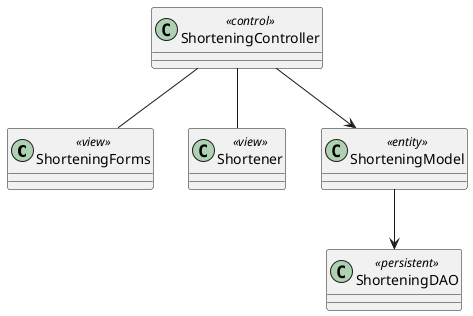 @startuml

class ShorteningForms <<view>>
class Shortener <<view>>
class ShorteningController <<control>>
class ShorteningModel <<entity>>
class ShorteningDAO <<persistent>>

ShorteningController -- ShorteningForms
ShorteningController -- Shortener
ShorteningController --> ShorteningModel
ShorteningModel --> ShorteningDAO

@enduml
